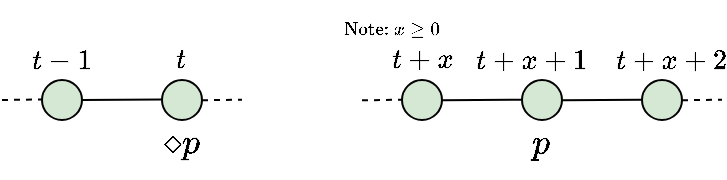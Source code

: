 <mxfile version="20.3.0" type="device"><diagram id="dS5_TbMlSK_GKM9QIftU" name="Page-1"><mxGraphModel dx="629" dy="406" grid="1" gridSize="10" guides="1" tooltips="1" connect="1" arrows="1" fold="1" page="1" pageScale="1" pageWidth="827" pageHeight="1169" math="1" shadow="0"><root><mxCell id="0"/><mxCell id="1" parent="0"/><mxCell id="xqRLCMQH6n2GN-15BVne-1" value="" style="endArrow=none;html=1;rounded=0;dashed=1;" edge="1" parent="1"><mxGeometry width="50" height="50" relative="1" as="geometry"><mxPoint x="10" y="50" as="sourcePoint"/><mxPoint x="30" y="49.71" as="targetPoint"/></mxGeometry></mxCell><mxCell id="xqRLCMQH6n2GN-15BVne-2" value="" style="ellipse;whiteSpace=wrap;html=1;aspect=fixed;fillColor=#d5e8d4;strokeColor=#000000;strokeWidth=1;" vertex="1" parent="1"><mxGeometry x="30" y="40" width="20" height="20" as="geometry"/></mxCell><mxCell id="xqRLCMQH6n2GN-15BVne-3" value="" style="endArrow=none;html=1;rounded=0;" edge="1" parent="1"><mxGeometry width="50" height="50" relative="1" as="geometry"><mxPoint x="50" y="50" as="sourcePoint"/><mxPoint x="90" y="49.71" as="targetPoint"/></mxGeometry></mxCell><mxCell id="xqRLCMQH6n2GN-15BVne-4" value="" style="ellipse;whiteSpace=wrap;html=1;aspect=fixed;fillColor=#d5e8d4;strokeColor=#000000;strokeWidth=1;" vertex="1" parent="1"><mxGeometry x="90" y="40" width="20" height="20" as="geometry"/></mxCell><mxCell id="xqRLCMQH6n2GN-15BVne-8" value="" style="ellipse;whiteSpace=wrap;html=1;aspect=fixed;fillColor=#d5e8d4;strokeColor=#000000;strokeWidth=1;" vertex="1" parent="1"><mxGeometry x="210" y="40" width="20" height="20" as="geometry"/></mxCell><mxCell id="xqRLCMQH6n2GN-15BVne-9" value="$$t$$" style="text;html=1;strokeColor=none;fillColor=none;align=center;verticalAlign=middle;whiteSpace=wrap;rounded=0;" vertex="1" parent="1"><mxGeometry x="85" y="20" width="30" height="20" as="geometry"/></mxCell><mxCell id="xqRLCMQH6n2GN-15BVne-10" value="$$t + x$$" style="text;html=1;strokeColor=none;fillColor=none;align=center;verticalAlign=middle;whiteSpace=wrap;rounded=0;" vertex="1" parent="1"><mxGeometry x="205" y="20" width="30" height="20" as="geometry"/></mxCell><mxCell id="xqRLCMQH6n2GN-15BVne-11" value="$$t + x + 1$$" style="text;html=1;strokeColor=none;fillColor=none;align=center;verticalAlign=middle;whiteSpace=wrap;rounded=0;" vertex="1" parent="1"><mxGeometry x="260" y="20" width="30" height="20" as="geometry"/></mxCell><mxCell id="xqRLCMQH6n2GN-15BVne-12" value="$$t + x + 2$$" style="text;html=1;strokeColor=none;fillColor=none;align=center;verticalAlign=middle;whiteSpace=wrap;rounded=0;" vertex="1" parent="1"><mxGeometry x="330" y="20" width="30" height="20" as="geometry"/></mxCell><mxCell id="xqRLCMQH6n2GN-15BVne-13" value="" style="ellipse;whiteSpace=wrap;html=1;aspect=fixed;fillColor=#d5e8d4;strokeColor=#000000;strokeWidth=1;" vertex="1" parent="1"><mxGeometry x="270" y="40" width="20" height="20" as="geometry"/></mxCell><mxCell id="xqRLCMQH6n2GN-15BVne-14" value="" style="endArrow=none;html=1;rounded=0;" edge="1" parent="1"><mxGeometry width="50" height="50" relative="1" as="geometry"><mxPoint x="230.0" y="50.14" as="sourcePoint"/><mxPoint x="270.0" y="49.85" as="targetPoint"/></mxGeometry></mxCell><mxCell id="xqRLCMQH6n2GN-15BVne-15" value="" style="ellipse;whiteSpace=wrap;html=1;aspect=fixed;fillColor=#d5e8d4;strokeColor=#000000;strokeWidth=1;" vertex="1" parent="1"><mxGeometry x="330" y="40" width="20" height="20" as="geometry"/></mxCell><mxCell id="xqRLCMQH6n2GN-15BVne-16" value="" style="endArrow=none;html=1;rounded=0;" edge="1" parent="1"><mxGeometry width="50" height="50" relative="1" as="geometry"><mxPoint x="290" y="50.14" as="sourcePoint"/><mxPoint x="330" y="49.85" as="targetPoint"/></mxGeometry></mxCell><mxCell id="xqRLCMQH6n2GN-15BVne-17" value="" style="endArrow=none;html=1;rounded=0;dashed=1;" edge="1" parent="1"><mxGeometry width="50" height="50" relative="1" as="geometry"><mxPoint x="350" y="50.12" as="sourcePoint"/><mxPoint x="370" y="49.83" as="targetPoint"/></mxGeometry></mxCell><mxCell id="xqRLCMQH6n2GN-15BVne-19" value="$$t - 1$$" style="text;html=1;strokeColor=none;fillColor=none;align=center;verticalAlign=middle;whiteSpace=wrap;rounded=0;" vertex="1" parent="1"><mxGeometry x="25" y="20" width="30" height="20" as="geometry"/></mxCell><mxCell id="xqRLCMQH6n2GN-15BVne-20" value="$$\diamond p$$" style="text;html=1;strokeColor=none;fillColor=none;align=center;verticalAlign=middle;whiteSpace=wrap;rounded=0;fontSize=15;" vertex="1" parent="1"><mxGeometry x="85" y="56" width="30" height="30" as="geometry"/></mxCell><mxCell id="xqRLCMQH6n2GN-15BVne-22" value="$$p$$" style="text;html=1;strokeColor=none;fillColor=none;align=center;verticalAlign=middle;whiteSpace=wrap;rounded=0;fontSize=15;" vertex="1" parent="1"><mxGeometry x="265" y="56" width="30" height="30" as="geometry"/></mxCell><mxCell id="xqRLCMQH6n2GN-15BVne-25" value="" style="endArrow=none;html=1;rounded=0;dashed=1;" edge="1" parent="1"><mxGeometry width="50" height="50" relative="1" as="geometry"><mxPoint x="110" y="50.14" as="sourcePoint"/><mxPoint x="130" y="49.85" as="targetPoint"/></mxGeometry></mxCell><mxCell id="xqRLCMQH6n2GN-15BVne-26" value="" style="endArrow=none;html=1;rounded=0;dashed=1;" edge="1" parent="1"><mxGeometry width="50" height="50" relative="1" as="geometry"><mxPoint x="190" y="50.15" as="sourcePoint"/><mxPoint x="210" y="49.86" as="targetPoint"/></mxGeometry></mxCell><mxCell id="xqRLCMQH6n2GN-15BVne-27" value="$$\text{Note: }x \geq 0$$" style="text;html=1;strokeColor=none;fillColor=none;align=center;verticalAlign=middle;whiteSpace=wrap;rounded=0;fontSize=8;" vertex="1" parent="1"><mxGeometry x="175" width="60" height="30" as="geometry"/></mxCell></root></mxGraphModel></diagram></mxfile>